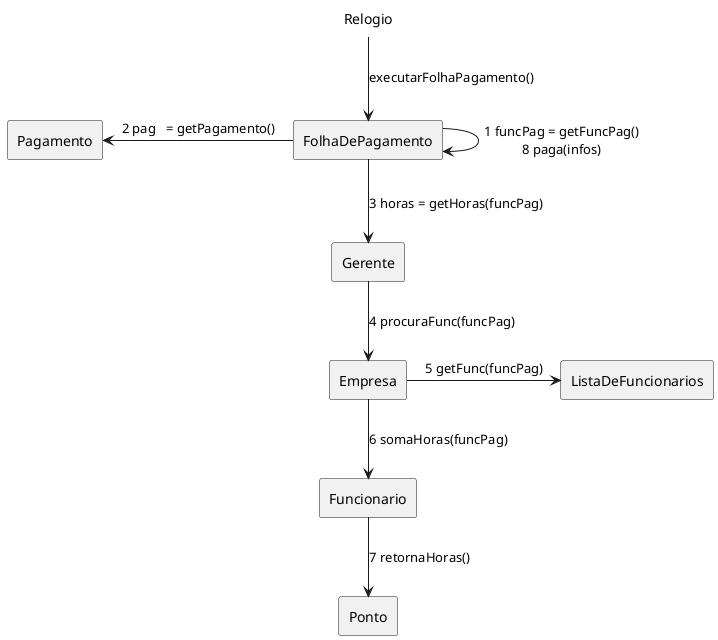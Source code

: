 @startuml
rectangle "Gerente" as gerente
rectangle "FolhaDePagamento" as folha
rectangle "Pagamento" as pagamento
rectangle "Funcionario" as funcionario
rectangle "Empresa" as empresa
rectangle "ListaDeFuncionarios" as lista
'rectangle "Venda" as venda
rectangle "Ponto" as ponto
'rectangle "BaseDeDadosProjetos" as base
'rectangle "Projeto" as projeto
label "Relogio" as ini

ini     -down-> folha       : executarFolhaPagamento()
folha   -> folha            : 1 funcPag = getFuncPag()\n8 paga(infos)
folha   -left-> pagamento   : 2 pag   = getPagamento()
folha   -down-> gerente          : 3 horas = getHoras(funcPag)
gerente -down-> empresa          : 4 procuraFunc(funcPag)
empresa -right-> lista            : 5 getFunc(funcPag)
empresa -down-> funcionario      : 6 somaHoras(funcPag)
funcionario -down-> ponto        : 7 retornaHoras()
@enduml